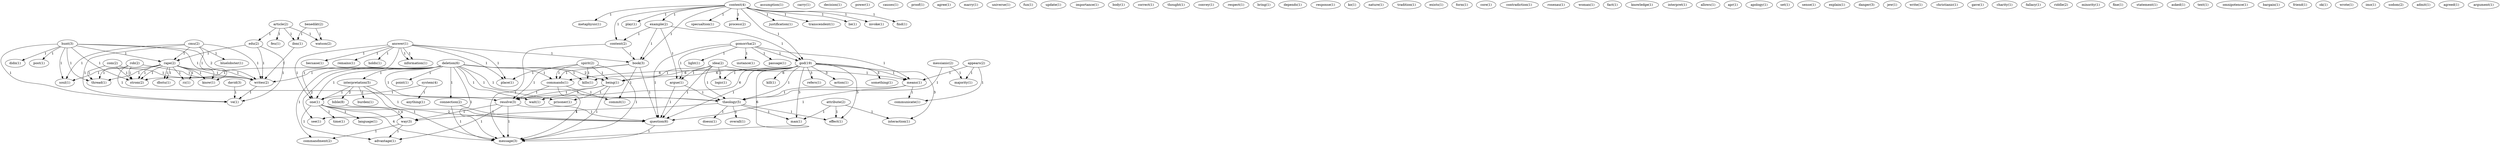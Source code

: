 digraph G {
  com [ label="com(2)" ];
  thread [ label="thread(1)" ];
  strom [ label="strom(2)" ];
  writes [ label="writes(2)" ];
  rape [ label="rape(1)" ];
  know [ label="know(1)" ];
  soul [ label="soul(1)" ];
  dbstu [ label="dbstu(1)" ];
  rz [ label="rz(1)" ];
  context [ label="context(4)" ];
  metaphysic [ label="metaphysic(1)" ];
  example [ label="example(2)" ];
  play [ label="play(1)" ];
  god [ label="god(19)" ];
  content [ label="content(2)" ];
  specualtion [ label="specualtion(1)" ];
  process [ label="process(2)" ];
  book [ label="book(3)" ];
  justification [ label="justification(1)" ];
  transcendent [ label="transcendent(1)" ];
  lie [ label="lie(1)" ];
  invoke [ label="invoke(1)" ];
  find [ label="find(1)" ];
  assumption [ label="assumption(1)" ];
  carry [ label="carry(1)" ];
  decision [ label="decision(1)" ];
  cmu [ label="cmu(2)" ];
  bluelobster [ label="bluelobster(1)" ];
  rape [ label="rape(2)" ];
  ve [ label="ve(1)" ];
  argue [ label="argue(1)" ];
  power [ label="power(1)" ];
  causes [ label="causes(1)" ];
  proof [ label="proof(1)" ];
  agree [ label="agree(1)" ];
  marry [ label="marry(1)" ];
  universe [ label="universe(1)" ];
  gomorrha [ label="gomorrha(2)" ];
  light [ label="light(1)" ];
  means [ label="means(1)" ];
  instance [ label="instance(1)" ];
  passage [ label="passage(1)" ];
  question [ label="question(6)" ];
  fun [ label="fun(1)" ];
  update [ label="update(1)" ];
  importance [ label="importance(1)" ];
  appears [ label="appears(2)" ];
  majority [ label="majority(1)" ];
  communicate [ label="communicate(1)" ];
  body [ label="body(1)" ];
  answer [ label="answer(1)" ];
  becuase [ label="becuase(1)" ];
  remains [ label="remains(1)" ];
  holds [ label="holds(1)" ];
  place [ label="place(1)" ];
  information [ label="information(1)" ];
  one [ label="one(1)" ];
  correct [ label="correct(1)" ];
  attribute [ label="attribute(2)" ];
  interaction [ label="interaction(1)" ];
  man [ label="man(1)" ];
  effect [ label="effect(1)" ];
  thought [ label="thought(1)" ];
  convey [ label="convey(1)" ];
  respect [ label="respect(1)" ];
  bring [ label="bring(1)" ];
  depends [ label="depends(1)" ];
  response [ label="response(1)" ];
  ko [ label="ko(1)" ];
  something [ label="something(1)" ];
  kill [ label="kill(1)" ];
  logic [ label="logic(1)" ];
  theology [ label="theology(5)" ];
  kills [ label="kills(1)" ];
  being [ label="being(1)" ];
  commands [ label="commands(1)" ];
  resolve [ label="resolve(3)" ];
  refers [ label="refers(1)" ];
  action [ label="action(1)" ];
  message [ label="message(3)" ];
  nature [ label="nature(1)" ];
  tradition [ label="tradition(1)" ];
  article [ label="article(2)" ];
  feu [ label="feu(1)" ];
  edu [ label="edu(2)" ];
  ibm [ label="ibm(1)" ];
  watson [ label="watson(2)" ];
  exists [ label="exists(1)" ];
  form [ label="form(1)" ];
  core [ label="core(1)" ];
  benedikt [ label="benedikt(2)" ];
  contradiction [ label="contradiction(1)" ];
  rosenau [ label="rosenau(1)" ];
  woman [ label="woman(1)" ];
  fact [ label="fact(1)" ];
  system [ label="system(4)" ];
  anything [ label="anything(1)" ];
  hunt [ label="hunt(3)" ];
  didn [ label="didn(1)" ];
  post [ label="post(1)" ];
  knowledge [ label="knowledge(1)" ];
  rob [ label="rob(2)" ];
  interpret [ label="interpret(1)" ];
  allows [ label="allows(1)" ];
  apr [ label="apr(1)" ];
  messianic [ label="messianic(2)" ];
  apology [ label="apology(1)" ];
  set [ label="set(1)" ];
  sense [ label="sense(1)" ];
  idea [ label="idea(2)" ];
  explain [ label="explain(1)" ];
  danger [ label="danger(3)" ];
  jew [ label="jew(1)" ];
  spirit [ label="spirit(2)" ];
  write [ label="write(1)" ];
  deletion [ label="deletion(6)" ];
  point [ label="point(1)" ];
  interpretation [ label="interpretation(5)" ];
  wait [ label="wait(1)" ];
  connection [ label="connection(2)" ];
  prisoner [ label="prisoner(1)" ];
  see [ label="see(1)" ];
  commandment [ label="commandment(2)" ];
  christianic [ label="christianic(1)" ];
  commit [ label="commit(1)" ];
  gave [ label="gave(1)" ];
  answer [ label="answer(1)" ];
  charity [ label="charity(1)" ];
  burden [ label="burden(1)" ];
  bible [ label="bible(8)" ];
  fallacy [ label="fallacy(1)" ];
  doesn [ label="doesn(1)" ];
  overall [ label="overall(1)" ];
  way [ label="way(3)" ];
  riddle [ label="riddle(2)" ];
  minority [ label="minority(1)" ];
  fine [ label="fine(1)" ];
  statement [ label="statement(1)" ];
  asked [ label="asked(1)" ];
  text [ label="text(1)" ];
  advantage [ label="advantage(1)" ];
  omnipotence [ label="omnipotence(1)" ];
  bargain [ label="bargain(1)" ];
  friend [ label="friend(1)" ];
  time [ label="time(1)" ];
  language [ label="language(1)" ];
  ok [ label="ok(1)" ];
  wrote [ label="wrote(1)" ];
  imo [ label="imo(1)" ];
  sodom [ label="sodom(2)" ];
  admit [ label="admit(1)" ];
  agreed [ label="agreed(1)" ];
  david [ label="david(3)" ];
  argument [ label="argument(1)" ];
  com -> thread [ label="1" ];
  com -> strom [ label="1" ];
  com -> writes [ label="1" ];
  rape -> know [ label="1" ];
  rape -> soul [ label="1" ];
  rape -> thread [ label="1" ];
  rape -> dbstu [ label="1" ];
  rape -> strom [ label="1" ];
  rape -> rz [ label="1" ];
  rape -> writes [ label="1" ];
  context -> metaphysic [ label="1" ];
  context -> example [ label="1" ];
  context -> play [ label="1" ];
  context -> god [ label="1" ];
  context -> content [ label="1" ];
  context -> specualtion [ label="1" ];
  context -> process [ label="1" ];
  context -> book [ label="1" ];
  context -> justification [ label="1" ];
  context -> transcendent [ label="1" ];
  context -> lie [ label="1" ];
  context -> invoke [ label="1" ];
  context -> find [ label="1" ];
  cmu -> bluelobster [ label="1" ];
  cmu -> know [ label="1" ];
  cmu -> soul [ label="1" ];
  cmu -> rape [ label="1" ];
  cmu -> writes [ label="1" ];
  cmu -> ve [ label="1" ];
  example -> god [ label="1" ];
  example -> content [ label="1" ];
  example -> book [ label="1" ];
  example -> argue [ label="1" ];
  gomorrha -> god [ label="1" ];
  gomorrha -> light [ label="1" ];
  gomorrha -> means [ label="1" ];
  gomorrha -> instance [ label="1" ];
  gomorrha -> argue [ label="1" ];
  gomorrha -> passage [ label="1" ];
  gomorrha -> question [ label="1" ];
  appears -> means [ label="1" ];
  appears -> majority [ label="1" ];
  appears -> communicate [ label="1" ];
  answer -> becuase [ label="1" ];
  answer -> remains [ label="1" ];
  answer -> holds [ label="1" ];
  answer -> book [ label="1" ];
  answer -> place [ label="1" ];
  answer -> information [ label="1" ];
  answer -> one [ label="1" ];
  attribute -> interaction [ label="1" ];
  attribute -> man [ label="1" ];
  attribute -> effect [ label="1" ];
  god -> interaction [ label="3" ];
  god -> something [ label="3" ];
  god -> kill [ label="6" ];
  god -> logic [ label="1" ];
  god -> means [ label="1" ];
  god -> theology [ label="1" ];
  god -> kills [ label="6" ];
  god -> being [ label="6" ];
  god -> man [ label="3" ];
  god -> effect [ label="3" ];
  god -> commands [ label="6" ];
  god -> resolve [ label="6" ];
  god -> refers [ label="3" ];
  god -> action [ label="3" ];
  god -> question [ label="1" ];
  god -> message [ label="6" ];
  article -> feu [ label="1" ];
  article -> edu [ label="1" ];
  article -> ibm [ label="1" ];
  article -> watson [ label="1" ];
  content -> book [ label="1" ];
  content -> message [ label="1" ];
  benedikt -> ibm [ label="1" ];
  benedikt -> watson [ label="1" ];
  system -> anything [ label="1" ];
  system -> one [ label="1" ];
  hunt -> know [ label="1" ];
  hunt -> didn [ label="1" ];
  hunt -> soul [ label="1" ];
  hunt -> thread [ label="1" ];
  hunt -> post [ label="1" ];
  hunt -> rape [ label="1" ];
  hunt -> strom [ label="1" ];
  hunt -> writes [ label="2" ];
  hunt -> ve [ label="1" ];
  rob -> thread [ label="1" ];
  rob -> theology [ label="1" ];
  rob -> strom [ label="1" ];
  rob -> writes [ label="1" ];
  messianic -> theology [ label="1" ];
  messianic -> majority [ label="1" ];
  idea -> logic [ label="1" ];
  idea -> means [ label="1" ];
  idea -> argue [ label="1" ];
  idea -> theology [ label="1" ];
  idea -> being [ label="1" ];
  idea -> question [ label="1" ];
  means -> theology [ label="1" ];
  means -> communicate [ label="1" ];
  means -> question [ label="1" ];
  edu -> rape [ label="1" ];
  edu -> writes [ label="1" ];
  edu -> ve [ label="1" ];
  spirit -> kills [ label="1" ];
  spirit -> being [ label="1" ];
  spirit -> commands [ label="1" ];
  spirit -> resolve [ label="1" ];
  spirit -> message [ label="1" ];
  deletion -> point [ label="1" ];
  deletion -> interpretation [ label="1" ];
  deletion -> theology [ label="1" ];
  deletion -> kills [ label="1" ];
  deletion -> being [ label="2" ];
  deletion -> wait [ label="1" ];
  deletion -> commands [ label="1" ];
  deletion -> strom [ label="1" ];
  deletion -> resolve [ label="1" ];
  deletion -> one [ label="1" ];
  deletion -> connection [ label="1" ];
  deletion -> prisoner [ label="1" ];
  deletion -> message [ label="1" ];
  deletion -> writes [ label="1" ];
  deletion -> see [ label="2" ];
  deletion -> commandment [ label="1" ];
  book -> place [ label="1" ];
  book -> commands [ label="1" ];
  book -> commit [ label="1" ];
  book -> question [ label="1" ];
  answer -> place [ label="1" ];
  answer -> information [ label="1" ];
  answer -> one [ label="1" ];
  interpretation -> burden [ label="1" ];
  interpretation -> one [ label="1" ];
  interpretation -> question [ label="1" ];
  interpretation -> message [ label="1" ];
  interpretation -> bible [ label="2" ];
  rape -> dbstu [ label="1" ];
  rape -> strom [ label="1" ];
  rape -> rz [ label="1" ];
  rape -> writes [ label="1" ];
  argue -> theology [ label="1" ];
  argue -> question [ label="1" ];
  theology -> man [ label="1" ];
  theology -> effect [ label="1" ];
  theology -> doesn [ label="1" ];
  theology -> overall [ label="1" ];
  theology -> way [ label="1" ];
  being -> wait [ label="1" ];
  being -> resolve [ label="1" ];
  being -> prisoner [ label="1" ];
  being -> message [ label="1" ];
  commands -> resolve [ label="1" ];
  commands -> commit [ label="1" ];
  commands -> message [ label="1" ];
  resolve -> way [ label="1" ];
  resolve -> advantage [ label="1" ];
  resolve -> question [ label="1" ];
  resolve -> message [ label="1" ];
  one -> way [ label="1" ];
  one -> advantage [ label="1" ];
  one -> question [ label="2" ];
  one -> message [ label="4" ];
  one -> time [ label="1" ];
  one -> language [ label="1" ];
  connection -> question [ label="1" ];
  connection -> message [ label="1" ];
  ibm -> writes [ label="1" ];
  way -> advantage [ label="1" ];
  way -> commandment [ label="1" ];
  question -> message [ label="1" ];
  writes -> ve [ label="1" ];
  bible -> see [ label="1" ];
  david -> ve [ label="1" ];
}
